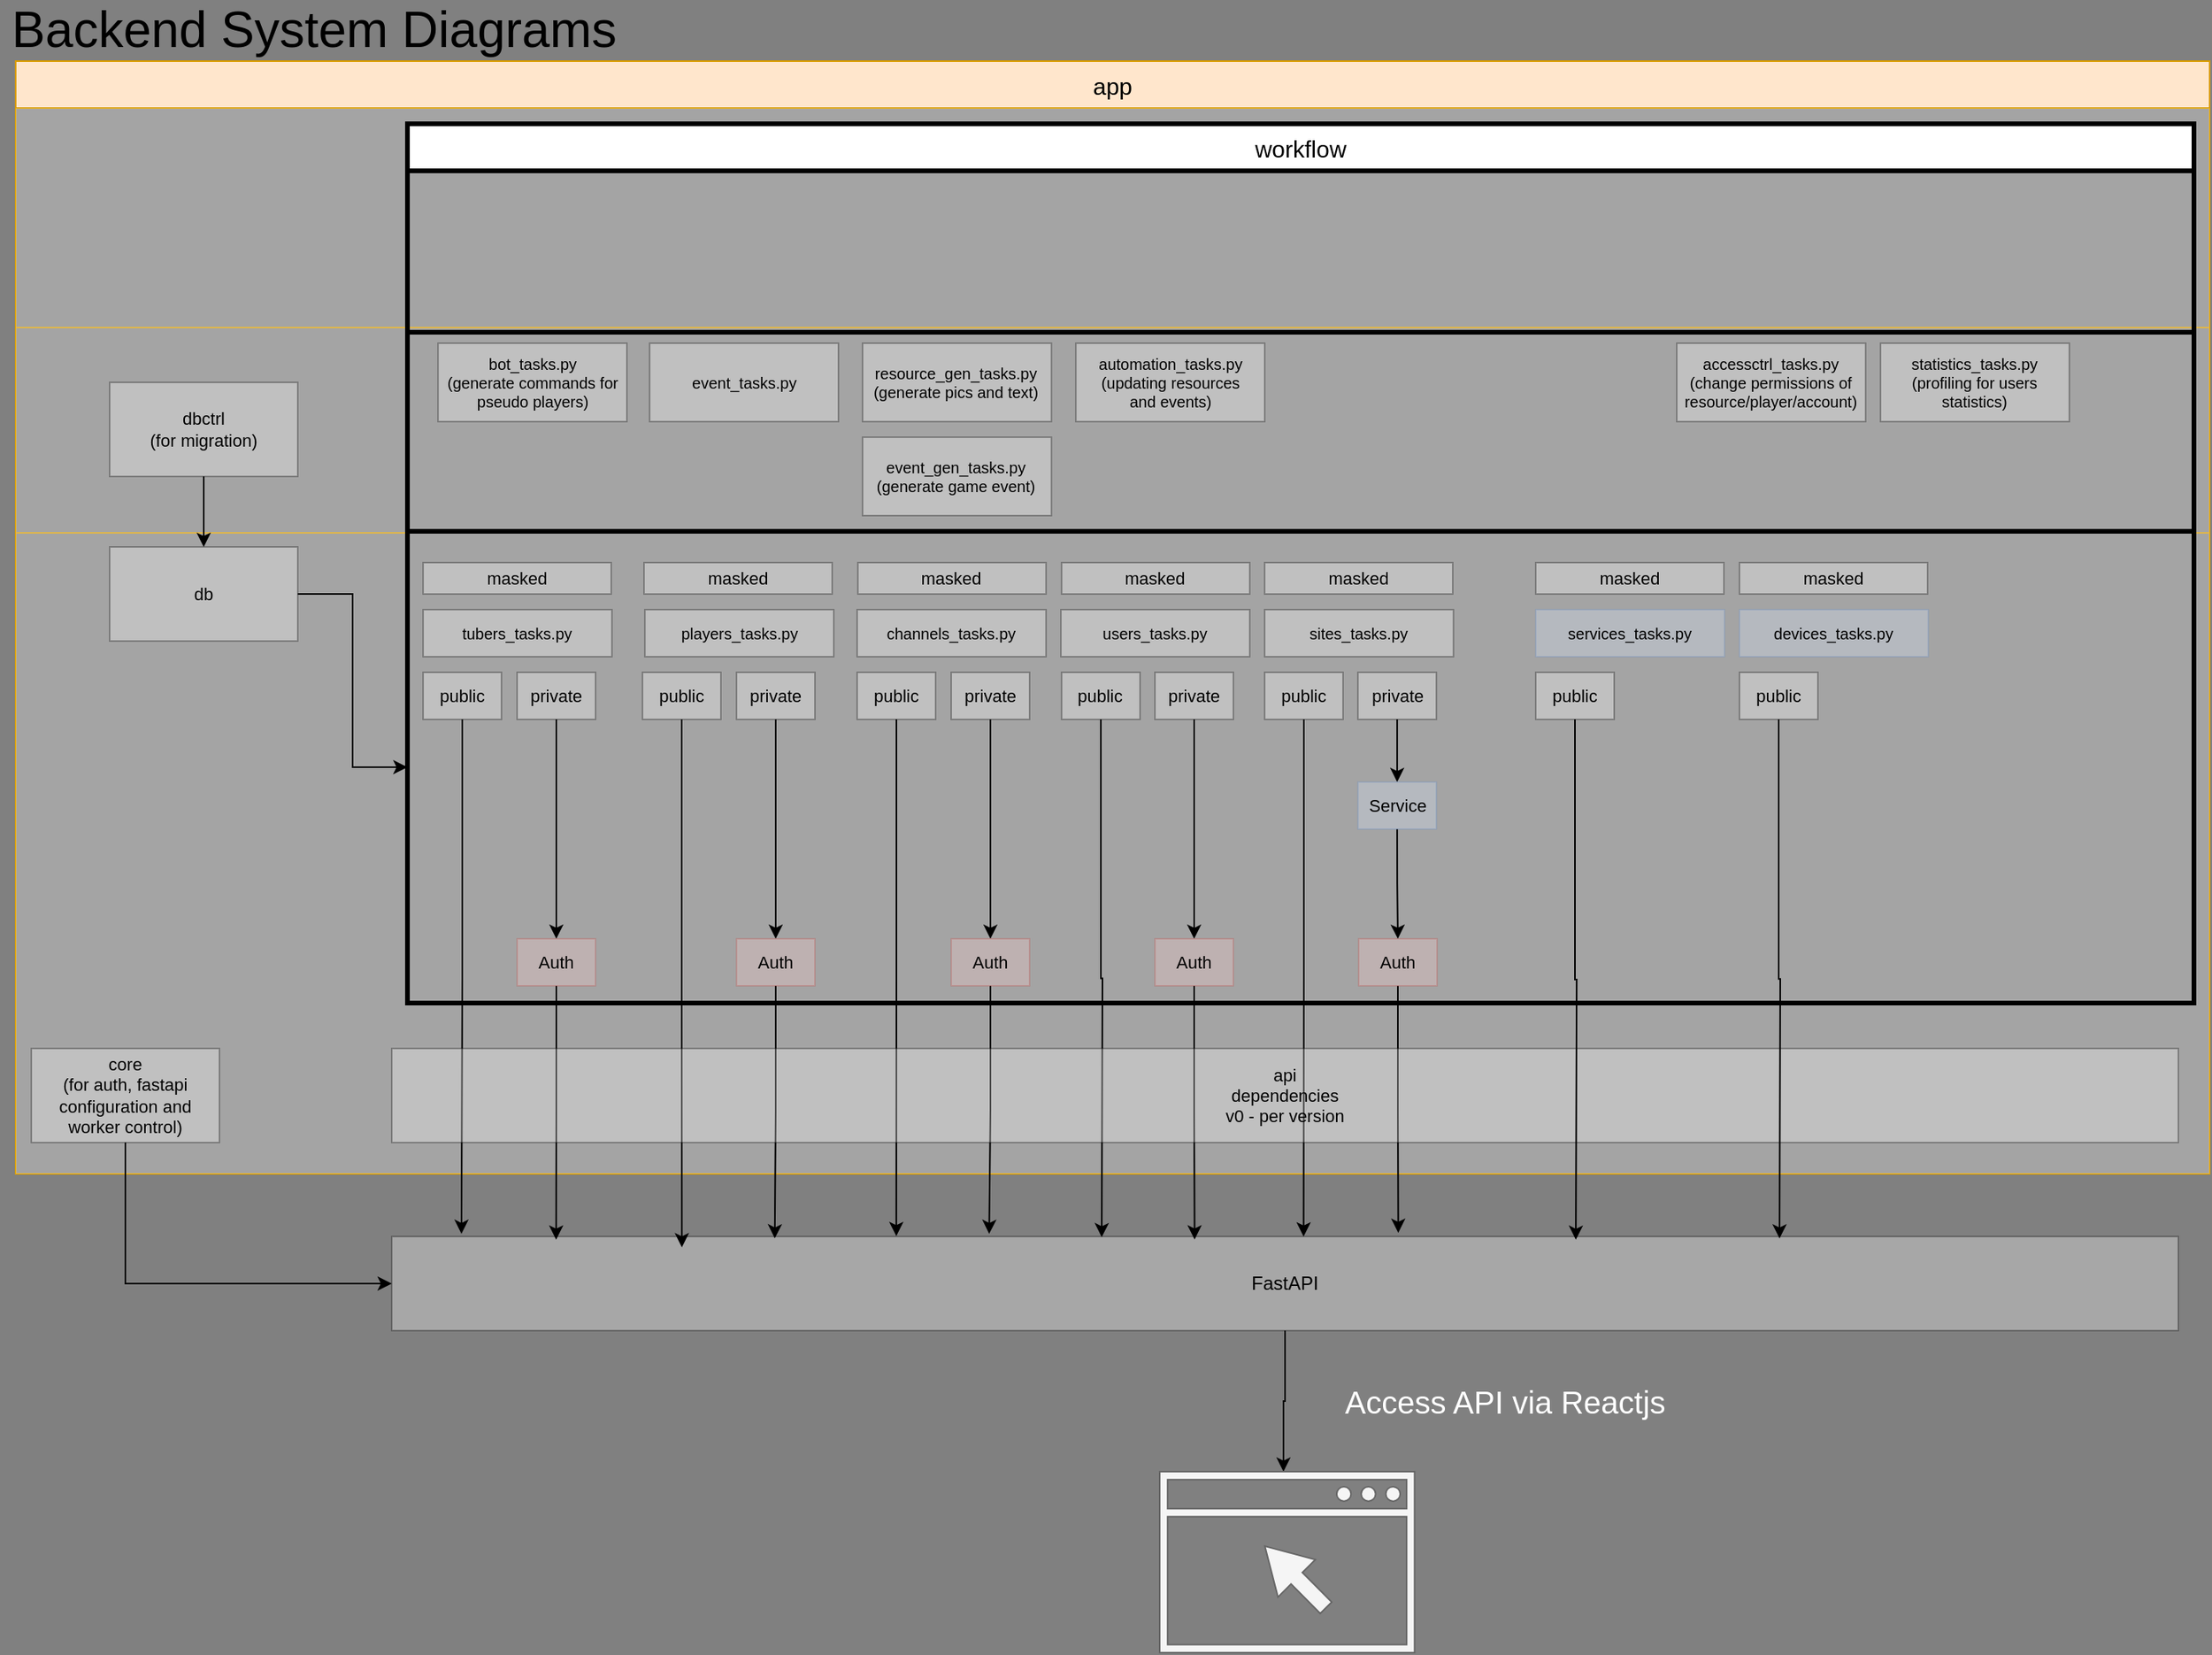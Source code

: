<mxfile version="16.5.3" type="github">
  <diagram id="8mYQ9tFJFdCZUb9-reb6" name="Page-1">
    <mxGraphModel dx="1363" dy="680" grid="1" gridSize="10" guides="1" tooltips="1" connect="1" arrows="1" fold="1" page="1" pageScale="1" pageWidth="827" pageHeight="1169" background="#808080" math="0" shadow="0">
      <root>
        <mxCell id="0" />
        <mxCell id="1" parent="0" />
        <mxCell id="WOKx7JHoCVHnTNnq_0IK-1" value="app" style="shape=table;startSize=30;container=1;collapsible=0;childLayout=tableLayout;fontSize=15;fillColor=#ffe6cc;strokeColor=#d79b00;movable=1;resizable=1;rotatable=1;deletable=1;editable=1;connectable=1;fontColor=#000000;" parent="1" vertex="1">
          <mxGeometry x="10" y="50" width="1400" height="710" as="geometry" />
        </mxCell>
        <mxCell id="WOKx7JHoCVHnTNnq_0IK-2" value="" style="shape=partialRectangle;collapsible=0;dropTarget=0;fillColor=none;top=0;left=0;bottom=0;right=0;points=[[0,0.5],[1,0.5]];portConstraint=eastwest;fontSize=32;opacity=30;" parent="WOKx7JHoCVHnTNnq_0IK-1" vertex="1">
          <mxGeometry y="30" width="1400" height="140" as="geometry" />
        </mxCell>
        <mxCell id="WOKx7JHoCVHnTNnq_0IK-3" value="" style="shape=partialRectangle;html=1;whiteSpace=wrap;connectable=0;overflow=hidden;fillColor=#f5f5f5;top=0;left=0;bottom=0;right=0;pointerEvents=1;fontSize=32;opacity=30;strokeColor=#666666;fontColor=#333333;" parent="WOKx7JHoCVHnTNnq_0IK-2" vertex="1">
          <mxGeometry width="1400" height="140" as="geometry">
            <mxRectangle width="1400" height="140" as="alternateBounds" />
          </mxGeometry>
        </mxCell>
        <mxCell id="WOKx7JHoCVHnTNnq_0IK-4" value="" style="shape=partialRectangle;collapsible=0;dropTarget=0;fillColor=none;top=0;left=0;bottom=0;right=0;points=[[0,0.5],[1,0.5]];portConstraint=eastwest;fontSize=32;opacity=30;" parent="WOKx7JHoCVHnTNnq_0IK-1" vertex="1">
          <mxGeometry y="170" width="1400" height="131" as="geometry" />
        </mxCell>
        <mxCell id="WOKx7JHoCVHnTNnq_0IK-5" value="" style="shape=partialRectangle;html=1;whiteSpace=wrap;connectable=0;overflow=hidden;fillColor=#f5f5f5;top=0;left=0;bottom=0;right=0;pointerEvents=1;fontSize=32;opacity=30;fontColor=#333333;strokeColor=#666666;" parent="WOKx7JHoCVHnTNnq_0IK-4" vertex="1">
          <mxGeometry width="1400" height="131" as="geometry">
            <mxRectangle width="1400" height="131" as="alternateBounds" />
          </mxGeometry>
        </mxCell>
        <mxCell id="WOKx7JHoCVHnTNnq_0IK-6" value="" style="shape=partialRectangle;collapsible=0;dropTarget=0;fillColor=none;top=0;left=0;bottom=0;right=0;points=[[0,0.5],[1,0.5]];portConstraint=eastwest;fontSize=15;opacity=30;" parent="WOKx7JHoCVHnTNnq_0IK-1" vertex="1">
          <mxGeometry y="301" width="1400" height="409" as="geometry" />
        </mxCell>
        <mxCell id="WOKx7JHoCVHnTNnq_0IK-7" value="" style="shape=partialRectangle;html=1;whiteSpace=wrap;connectable=0;overflow=hidden;fillColor=#f5f5f5;top=0;left=0;bottom=0;right=0;pointerEvents=1;fontSize=15;opacity=30;fontColor=#333333;strokeColor=#666666;" parent="WOKx7JHoCVHnTNnq_0IK-6" vertex="1">
          <mxGeometry width="1400" height="409" as="geometry">
            <mxRectangle width="1400" height="409" as="alternateBounds" />
          </mxGeometry>
        </mxCell>
        <mxCell id="ISWFT-Lty1C0rzzajxvx-115" value="workflow" style="shape=table;startSize=30;container=1;collapsible=0;childLayout=tableLayout;fontSize=15;movable=1;resizable=1;rotatable=1;deletable=1;editable=1;connectable=1;strokeWidth=3;" parent="1" vertex="1">
          <mxGeometry x="260" y="90" width="1140" height="561" as="geometry" />
        </mxCell>
        <mxCell id="ISWFT-Lty1C0rzzajxvx-116" value="" style="shape=partialRectangle;collapsible=0;dropTarget=0;fillColor=none;top=0;left=0;bottom=0;right=0;points=[[0,0.5],[1,0.5]];portConstraint=eastwest;fontSize=32;opacity=30;movable=1;resizable=1;rotatable=1;deletable=1;editable=1;connectable=1;" parent="ISWFT-Lty1C0rzzajxvx-115" vertex="1">
          <mxGeometry y="30" width="1140" height="103" as="geometry" />
        </mxCell>
        <mxCell id="ISWFT-Lty1C0rzzajxvx-117" value="" style="shape=partialRectangle;html=1;whiteSpace=wrap;connectable=0;overflow=hidden;fillColor=none;top=0;left=0;bottom=0;right=0;pointerEvents=1;fontSize=32;opacity=30;" parent="ISWFT-Lty1C0rzzajxvx-116" vertex="1">
          <mxGeometry width="1140" height="103" as="geometry">
            <mxRectangle width="1140" height="103" as="alternateBounds" />
          </mxGeometry>
        </mxCell>
        <mxCell id="ISWFT-Lty1C0rzzajxvx-118" value="" style="shape=partialRectangle;collapsible=0;dropTarget=0;fillColor=none;top=0;left=0;bottom=0;right=0;points=[[0,0.5],[1,0.5]];portConstraint=eastwest;fontSize=32;opacity=30;movable=1;resizable=1;rotatable=1;deletable=1;editable=1;connectable=1;" parent="ISWFT-Lty1C0rzzajxvx-115" vertex="1">
          <mxGeometry y="133" width="1140" height="127" as="geometry" />
        </mxCell>
        <mxCell id="ISWFT-Lty1C0rzzajxvx-119" value="" style="shape=partialRectangle;html=1;whiteSpace=wrap;connectable=0;overflow=hidden;fillColor=none;top=0;left=0;bottom=0;right=0;pointerEvents=1;fontSize=32;opacity=30;" parent="ISWFT-Lty1C0rzzajxvx-118" vertex="1">
          <mxGeometry width="1140" height="127" as="geometry">
            <mxRectangle width="1140" height="127" as="alternateBounds" />
          </mxGeometry>
        </mxCell>
        <mxCell id="ISWFT-Lty1C0rzzajxvx-121" value="" style="shape=partialRectangle;collapsible=0;dropTarget=0;fillColor=none;top=0;left=0;bottom=0;right=0;points=[[0,0.5],[1,0.5]];portConstraint=eastwest;fontSize=15;opacity=30;movable=1;resizable=1;rotatable=1;deletable=1;editable=1;connectable=1;" parent="ISWFT-Lty1C0rzzajxvx-115" vertex="1">
          <mxGeometry y="260" width="1140" height="301" as="geometry" />
        </mxCell>
        <mxCell id="ISWFT-Lty1C0rzzajxvx-122" value="" style="shape=partialRectangle;html=1;whiteSpace=wrap;connectable=0;overflow=hidden;fillColor=none;top=0;left=0;bottom=0;right=0;pointerEvents=1;fontSize=15;opacity=30;" parent="ISWFT-Lty1C0rzzajxvx-121" vertex="1">
          <mxGeometry width="1140" height="301" as="geometry">
            <mxRectangle width="1140" height="301" as="alternateBounds" />
          </mxGeometry>
        </mxCell>
        <mxCell id="WOKx7JHoCVHnTNnq_0IK-93" style="edgeStyle=orthogonalEdgeStyle;rounded=0;orthogonalLoop=1;jettySize=auto;html=1;exitX=0.5;exitY=1;exitDx=0;exitDy=0;fontSize=11;" parent="1" source="ISWFT-Lty1C0rzzajxvx-112" target="WOKx7JHoCVHnTNnq_0IK-92" edge="1">
          <mxGeometry relative="1" as="geometry">
            <Array as="points">
              <mxPoint x="820" y="905" />
              <mxPoint x="819" y="905" />
            </Array>
          </mxGeometry>
        </mxCell>
        <mxCell id="ISWFT-Lty1C0rzzajxvx-112" value="FastAPI" style="whiteSpace=wrap;html=1;opacity=30;" parent="1" vertex="1">
          <mxGeometry x="250" y="800" width="1140" height="60" as="geometry" />
        </mxCell>
        <mxCell id="ISWFT-Lty1C0rzzajxvx-113" value="&lt;div style=&quot;font-size: 32px&quot;&gt;&lt;font style=&quot;font-size: 32px&quot;&gt;Backend System Diagrams&lt;/font&gt;&lt;/div&gt;" style="text;html=1;align=center;verticalAlign=middle;resizable=0;points=[];autosize=1;strokeColor=none;fillColor=none;" parent="1" vertex="1">
          <mxGeometry y="20" width="400" height="20" as="geometry" />
        </mxCell>
        <mxCell id="WOKx7JHoCVHnTNnq_0IK-20" style="edgeStyle=orthogonalEdgeStyle;rounded=0;orthogonalLoop=1;jettySize=auto;html=1;exitX=0.5;exitY=1;exitDx=0;exitDy=0;fontSize=11;movable=1;resizable=1;rotatable=1;deletable=1;editable=1;connectable=1;entryX=0.039;entryY=-0.029;entryDx=0;entryDy=0;entryPerimeter=0;" parent="1" source="WOKx7JHoCVHnTNnq_0IK-11" target="ISWFT-Lty1C0rzzajxvx-112" edge="1">
          <mxGeometry relative="1" as="geometry">
            <mxPoint x="295" y="780" as="targetPoint" />
            <Array as="points">
              <mxPoint x="295" y="635" />
            </Array>
          </mxGeometry>
        </mxCell>
        <mxCell id="WOKx7JHoCVHnTNnq_0IK-11" value="public" style="whiteSpace=wrap;html=1;fontSize=11;opacity=30;" parent="1" vertex="1">
          <mxGeometry x="270" y="440" width="50" height="30" as="geometry" />
        </mxCell>
        <mxCell id="ISWFT-Lty1C0rzzajxvx-114" value="tubers_tasks.py" style="whiteSpace=wrap;html=1;opacity=30;fontSize=10;" parent="1" vertex="1">
          <mxGeometry x="270" y="400" width="120.455" height="30" as="geometry" />
        </mxCell>
        <mxCell id="WOKx7JHoCVHnTNnq_0IK-8" value="players_tasks.py" style="whiteSpace=wrap;html=1;opacity=30;fontSize=10;" parent="1" vertex="1">
          <mxGeometry x="411.545" y="400" width="120.455" height="30" as="geometry" />
        </mxCell>
        <mxCell id="WOKx7JHoCVHnTNnq_0IK-9" value="users_tasks.py" style="whiteSpace=wrap;html=1;opacity=30;fontSize=10;" parent="1" vertex="1">
          <mxGeometry x="676.995" y="400" width="120.455" height="30" as="geometry" />
        </mxCell>
        <mxCell id="WOKx7JHoCVHnTNnq_0IK-10" value="&lt;div style=&quot;font-size: 10px&quot;&gt;channels_tasks.py&lt;/div&gt;" style="whiteSpace=wrap;html=1;opacity=30;fontSize=10;" parent="1" vertex="1">
          <mxGeometry x="546.995" y="400" width="120.455" height="30" as="geometry" />
        </mxCell>
        <mxCell id="WOKx7JHoCVHnTNnq_0IK-33" style="edgeStyle=orthogonalEdgeStyle;rounded=0;orthogonalLoop=1;jettySize=auto;html=1;exitX=0.5;exitY=1;exitDx=0;exitDy=0;fontSize=11;" parent="1" source="WOKx7JHoCVHnTNnq_0IK-13" target="WOKx7JHoCVHnTNnq_0IK-28" edge="1">
          <mxGeometry relative="1" as="geometry" />
        </mxCell>
        <mxCell id="WOKx7JHoCVHnTNnq_0IK-13" value="private" style="whiteSpace=wrap;html=1;fontSize=11;opacity=30;" parent="1" vertex="1">
          <mxGeometry x="330" y="440" width="50" height="30" as="geometry" />
        </mxCell>
        <mxCell id="WOKx7JHoCVHnTNnq_0IK-34" style="edgeStyle=orthogonalEdgeStyle;rounded=0;orthogonalLoop=1;jettySize=auto;html=1;exitX=0.5;exitY=1;exitDx=0;exitDy=0;entryX=0.5;entryY=0;entryDx=0;entryDy=0;fontSize=11;" parent="1" source="WOKx7JHoCVHnTNnq_0IK-14" target="WOKx7JHoCVHnTNnq_0IK-29" edge="1">
          <mxGeometry relative="1" as="geometry" />
        </mxCell>
        <mxCell id="WOKx7JHoCVHnTNnq_0IK-14" value="private" style="whiteSpace=wrap;html=1;fontSize=11;opacity=30;" parent="1" vertex="1">
          <mxGeometry x="470" y="440" width="50" height="30" as="geometry" />
        </mxCell>
        <mxCell id="WOKx7JHoCVHnTNnq_0IK-88" style="edgeStyle=orthogonalEdgeStyle;rounded=0;orthogonalLoop=1;jettySize=auto;html=1;exitX=0.5;exitY=1;exitDx=0;exitDy=0;entryX=0.408;entryY=0.114;entryDx=0;entryDy=0;entryPerimeter=0;fontSize=11;" parent="1" source="WOKx7JHoCVHnTNnq_0IK-15" edge="1">
          <mxGeometry relative="1" as="geometry">
            <mxPoint x="435.12" y="806.84" as="targetPoint" />
          </mxGeometry>
        </mxCell>
        <mxCell id="WOKx7JHoCVHnTNnq_0IK-15" value="public" style="whiteSpace=wrap;html=1;fontSize=11;opacity=30;" parent="1" vertex="1">
          <mxGeometry x="410" y="440" width="50" height="30" as="geometry" />
        </mxCell>
        <mxCell id="WOKx7JHoCVHnTNnq_0IK-16" value="masked" style="whiteSpace=wrap;html=1;fontSize=11;opacity=30;" parent="1" vertex="1">
          <mxGeometry x="270" y="370" width="120" height="20" as="geometry" />
        </mxCell>
        <mxCell id="WOKx7JHoCVHnTNnq_0IK-17" value="masked" style="whiteSpace=wrap;html=1;fontSize=11;opacity=30;" parent="1" vertex="1">
          <mxGeometry x="411" y="370" width="120" height="20" as="geometry" />
        </mxCell>
        <mxCell id="WOKx7JHoCVHnTNnq_0IK-18" value="masked" style="whiteSpace=wrap;html=1;fontSize=11;opacity=30;" parent="1" vertex="1">
          <mxGeometry x="677.45" y="370" width="120" height="20" as="geometry" />
        </mxCell>
        <mxCell id="WOKx7JHoCVHnTNnq_0IK-19" value="masked" style="whiteSpace=wrap;html=1;fontSize=11;opacity=30;" parent="1" vertex="1">
          <mxGeometry x="547.45" y="370" width="120" height="20" as="geometry" />
        </mxCell>
        <mxCell id="WOKx7JHoCVHnTNnq_0IK-36" style="edgeStyle=orthogonalEdgeStyle;rounded=0;orthogonalLoop=1;jettySize=auto;html=1;exitX=0.5;exitY=1;exitDx=0;exitDy=0;entryX=0.5;entryY=0;entryDx=0;entryDy=0;fontSize=11;" parent="1" source="WOKx7JHoCVHnTNnq_0IK-22" target="WOKx7JHoCVHnTNnq_0IK-31" edge="1">
          <mxGeometry relative="1" as="geometry" />
        </mxCell>
        <mxCell id="WOKx7JHoCVHnTNnq_0IK-22" value="private" style="whiteSpace=wrap;html=1;fontSize=11;opacity=30;" parent="1" vertex="1">
          <mxGeometry x="737" y="440" width="50" height="30" as="geometry" />
        </mxCell>
        <mxCell id="WOKx7JHoCVHnTNnq_0IK-27" style="edgeStyle=orthogonalEdgeStyle;rounded=0;orthogonalLoop=1;jettySize=auto;html=1;exitX=0.5;exitY=1;exitDx=0;exitDy=0;fontSize=11;movable=1;resizable=1;rotatable=1;deletable=1;editable=1;connectable=1;entryX=0.643;entryY=0.007;entryDx=0;entryDy=0;entryPerimeter=0;" parent="1" source="WOKx7JHoCVHnTNnq_0IK-23" edge="1">
          <mxGeometry relative="1" as="geometry">
            <mxPoint x="703.02" y="800.42" as="targetPoint" />
          </mxGeometry>
        </mxCell>
        <mxCell id="WOKx7JHoCVHnTNnq_0IK-23" value="public" style="whiteSpace=wrap;html=1;fontSize=11;opacity=30;" parent="1" vertex="1">
          <mxGeometry x="677.45" y="440" width="50" height="30" as="geometry" />
        </mxCell>
        <mxCell id="WOKx7JHoCVHnTNnq_0IK-35" style="edgeStyle=orthogonalEdgeStyle;rounded=0;orthogonalLoop=1;jettySize=auto;html=1;exitX=0.5;exitY=1;exitDx=0;exitDy=0;entryX=0.5;entryY=0;entryDx=0;entryDy=0;fontSize=11;" parent="1" source="WOKx7JHoCVHnTNnq_0IK-24" target="WOKx7JHoCVHnTNnq_0IK-30" edge="1">
          <mxGeometry relative="1" as="geometry" />
        </mxCell>
        <mxCell id="WOKx7JHoCVHnTNnq_0IK-24" value="private" style="whiteSpace=wrap;html=1;fontSize=11;opacity=30;" parent="1" vertex="1">
          <mxGeometry x="607" y="440" width="50" height="30" as="geometry" />
        </mxCell>
        <mxCell id="WOKx7JHoCVHnTNnq_0IK-26" style="edgeStyle=orthogonalEdgeStyle;rounded=0;orthogonalLoop=1;jettySize=auto;html=1;exitX=0.5;exitY=1;exitDx=0;exitDy=0;fontSize=11;movable=1;resizable=1;rotatable=1;deletable=1;editable=1;connectable=1;entryX=0.528;entryY=-0.005;entryDx=0;entryDy=0;entryPerimeter=0;" parent="1" source="WOKx7JHoCVHnTNnq_0IK-25" edge="1">
          <mxGeometry relative="1" as="geometry">
            <mxPoint x="571.92" y="799.7" as="targetPoint" />
          </mxGeometry>
        </mxCell>
        <mxCell id="WOKx7JHoCVHnTNnq_0IK-25" value="public" style="whiteSpace=wrap;html=1;fontSize=11;opacity=30;" parent="1" vertex="1">
          <mxGeometry x="547" y="440" width="50" height="30" as="geometry" />
        </mxCell>
        <mxCell id="WOKx7JHoCVHnTNnq_0IK-37" style="edgeStyle=orthogonalEdgeStyle;rounded=0;orthogonalLoop=1;jettySize=auto;html=1;exitX=0.5;exitY=1;exitDx=0;exitDy=0;fontSize=11;movable=1;resizable=1;rotatable=1;deletable=1;editable=1;connectable=1;entryX=0.092;entryY=0.033;entryDx=0;entryDy=0;entryPerimeter=0;" parent="1" source="WOKx7JHoCVHnTNnq_0IK-28" target="ISWFT-Lty1C0rzzajxvx-112" edge="1">
          <mxGeometry relative="1" as="geometry">
            <mxPoint x="355" y="780" as="targetPoint" />
          </mxGeometry>
        </mxCell>
        <mxCell id="WOKx7JHoCVHnTNnq_0IK-28" value="Auth" style="whiteSpace=wrap;html=1;fontSize=11;opacity=30;fillColor=#f8cecc;strokeColor=#b85450;" parent="1" vertex="1">
          <mxGeometry x="330" y="610" width="50" height="30" as="geometry" />
        </mxCell>
        <mxCell id="WOKx7JHoCVHnTNnq_0IK-38" style="edgeStyle=orthogonalEdgeStyle;rounded=0;orthogonalLoop=1;jettySize=auto;html=1;exitX=0.5;exitY=1;exitDx=0;exitDy=0;fontSize=11;movable=1;resizable=1;rotatable=1;deletable=1;editable=1;connectable=1;entryX=0.46;entryY=0.019;entryDx=0;entryDy=0;entryPerimeter=0;" parent="1" source="WOKx7JHoCVHnTNnq_0IK-29" edge="1">
          <mxGeometry relative="1" as="geometry">
            <mxPoint x="494.4" y="801.14" as="targetPoint" />
          </mxGeometry>
        </mxCell>
        <mxCell id="WOKx7JHoCVHnTNnq_0IK-29" value="Auth" style="whiteSpace=wrap;html=1;fontSize=11;opacity=30;fillColor=#f8cecc;strokeColor=#b85450;" parent="1" vertex="1">
          <mxGeometry x="470" y="610" width="50" height="30" as="geometry" />
        </mxCell>
        <mxCell id="WOKx7JHoCVHnTNnq_0IK-39" style="edgeStyle=orthogonalEdgeStyle;rounded=0;orthogonalLoop=1;jettySize=auto;html=1;exitX=0.5;exitY=1;exitDx=0;exitDy=0;fontSize=11;movable=1;resizable=1;rotatable=1;deletable=1;editable=1;connectable=1;entryX=0.58;entryY=-0.029;entryDx=0;entryDy=0;entryPerimeter=0;" parent="1" source="WOKx7JHoCVHnTNnq_0IK-30" edge="1">
          <mxGeometry relative="1" as="geometry">
            <mxPoint x="631.2" y="798.26" as="targetPoint" />
          </mxGeometry>
        </mxCell>
        <mxCell id="WOKx7JHoCVHnTNnq_0IK-30" value="Auth" style="whiteSpace=wrap;html=1;fontSize=11;opacity=30;fillColor=#f8cecc;strokeColor=#b85450;" parent="1" vertex="1">
          <mxGeometry x="607" y="610" width="50" height="30" as="geometry" />
        </mxCell>
        <mxCell id="WOKx7JHoCVHnTNnq_0IK-40" style="edgeStyle=orthogonalEdgeStyle;rounded=0;orthogonalLoop=1;jettySize=auto;html=1;exitX=0.5;exitY=1;exitDx=0;exitDy=0;fontSize=11;movable=1;resizable=1;rotatable=1;deletable=1;editable=1;connectable=1;entryX=0.695;entryY=0.031;entryDx=0;entryDy=0;entryPerimeter=0;" parent="1" source="WOKx7JHoCVHnTNnq_0IK-31" edge="1">
          <mxGeometry relative="1" as="geometry">
            <mxPoint x="762.3" y="801.86" as="targetPoint" />
          </mxGeometry>
        </mxCell>
        <mxCell id="WOKx7JHoCVHnTNnq_0IK-31" value="Auth" style="whiteSpace=wrap;html=1;fontSize=11;opacity=30;fillColor=#f8cecc;strokeColor=#b85450;" parent="1" vertex="1">
          <mxGeometry x="737" y="610" width="50" height="30" as="geometry" />
        </mxCell>
        <mxCell id="WOKx7JHoCVHnTNnq_0IK-41" value="sites_tasks.py" style="whiteSpace=wrap;html=1;opacity=30;fontSize=10;" parent="1" vertex="1">
          <mxGeometry x="807" y="400" width="120.455" height="30" as="geometry" />
        </mxCell>
        <mxCell id="WOKx7JHoCVHnTNnq_0IK-50" value="masked" style="whiteSpace=wrap;html=1;fontSize=11;opacity=30;" parent="1" vertex="1">
          <mxGeometry x="807" y="370" width="120" height="20" as="geometry" />
        </mxCell>
        <mxCell id="WOKx7JHoCVHnTNnq_0IK-90" style="edgeStyle=orthogonalEdgeStyle;rounded=0;orthogonalLoop=1;jettySize=auto;html=1;exitX=0.5;exitY=1;exitDx=0;exitDy=0;entryX=0.756;entryY=0;entryDx=0;entryDy=0;entryPerimeter=0;fontSize=11;" parent="1" source="WOKx7JHoCVHnTNnq_0IK-52" edge="1">
          <mxGeometry relative="1" as="geometry">
            <mxPoint x="831.84" y="800" as="targetPoint" />
          </mxGeometry>
        </mxCell>
        <mxCell id="WOKx7JHoCVHnTNnq_0IK-52" value="public" style="whiteSpace=wrap;html=1;fontSize=11;opacity=30;" parent="1" vertex="1">
          <mxGeometry x="807" y="440" width="50" height="30" as="geometry" />
        </mxCell>
        <mxCell id="WOKx7JHoCVHnTNnq_0IK-54" style="edgeStyle=orthogonalEdgeStyle;rounded=0;orthogonalLoop=1;jettySize=auto;html=1;exitX=0.5;exitY=1;exitDx=0;exitDy=0;fontSize=11;movable=1;resizable=1;rotatable=1;deletable=1;editable=1;connectable=1;entryX=0.809;entryY=-0.04;entryDx=0;entryDy=0;entryPerimeter=0;" parent="1" source="WOKx7JHoCVHnTNnq_0IK-67" edge="1">
          <mxGeometry relative="1" as="geometry">
            <mxPoint x="892.26" y="797.6" as="targetPoint" />
          </mxGeometry>
        </mxCell>
        <mxCell id="WOKx7JHoCVHnTNnq_0IK-69" style="edgeStyle=orthogonalEdgeStyle;rounded=0;orthogonalLoop=1;jettySize=auto;html=1;exitX=0.5;exitY=1;exitDx=0;exitDy=0;entryX=0.5;entryY=0;entryDx=0;entryDy=0;fontSize=11;" parent="1" source="WOKx7JHoCVHnTNnq_0IK-53" target="WOKx7JHoCVHnTNnq_0IK-68" edge="1">
          <mxGeometry relative="1" as="geometry" />
        </mxCell>
        <mxCell id="WOKx7JHoCVHnTNnq_0IK-53" value="private" style="whiteSpace=wrap;html=1;fontSize=11;opacity=30;" parent="1" vertex="1">
          <mxGeometry x="866.55" y="440" width="50" height="30" as="geometry" />
        </mxCell>
        <mxCell id="WOKx7JHoCVHnTNnq_0IK-65" style="edgeStyle=orthogonalEdgeStyle;rounded=0;orthogonalLoop=1;jettySize=auto;html=1;exitX=1;exitY=0.5;exitDx=0;exitDy=0;entryX=0;entryY=0.5;entryDx=0;entryDy=0;fontSize=11;" parent="1" source="WOKx7JHoCVHnTNnq_0IK-55" target="ISWFT-Lty1C0rzzajxvx-121" edge="1">
          <mxGeometry relative="1" as="geometry" />
        </mxCell>
        <mxCell id="WOKx7JHoCVHnTNnq_0IK-55" value="db" style="whiteSpace=wrap;html=1;fontSize=11;opacity=30;" parent="1" vertex="1">
          <mxGeometry x="70" y="360" width="120" height="60" as="geometry" />
        </mxCell>
        <mxCell id="WOKx7JHoCVHnTNnq_0IK-57" style="edgeStyle=orthogonalEdgeStyle;rounded=0;orthogonalLoop=1;jettySize=auto;html=1;exitX=0.5;exitY=1;exitDx=0;exitDy=0;entryX=0.5;entryY=0;entryDx=0;entryDy=0;fontSize=11;" parent="1" source="WOKx7JHoCVHnTNnq_0IK-56" target="WOKx7JHoCVHnTNnq_0IK-55" edge="1">
          <mxGeometry relative="1" as="geometry" />
        </mxCell>
        <mxCell id="WOKx7JHoCVHnTNnq_0IK-56" value="&lt;div&gt;dbctrl&lt;/div&gt;&lt;div&gt;(for migration)&lt;br&gt;&lt;/div&gt;" style="whiteSpace=wrap;html=1;fontSize=11;opacity=30;" parent="1" vertex="1">
          <mxGeometry x="70" y="255" width="120" height="60" as="geometry" />
        </mxCell>
        <mxCell id="WOKx7JHoCVHnTNnq_0IK-58" value="&lt;div&gt;api&lt;/div&gt;&lt;div&gt;dependencies&lt;/div&gt;&lt;div&gt;v0 - per version&lt;/div&gt;" style="whiteSpace=wrap;html=1;fontSize=11;opacity=30;" parent="1" vertex="1">
          <mxGeometry x="250" y="680" width="1140" height="60" as="geometry" />
        </mxCell>
        <mxCell id="WOKx7JHoCVHnTNnq_0IK-66" style="edgeStyle=orthogonalEdgeStyle;rounded=0;orthogonalLoop=1;jettySize=auto;html=1;exitX=0.5;exitY=1;exitDx=0;exitDy=0;entryX=0;entryY=0.5;entryDx=0;entryDy=0;fontSize=11;" parent="1" source="WOKx7JHoCVHnTNnq_0IK-59" target="ISWFT-Lty1C0rzzajxvx-112" edge="1">
          <mxGeometry relative="1" as="geometry" />
        </mxCell>
        <mxCell id="WOKx7JHoCVHnTNnq_0IK-59" value="&lt;div&gt;core&lt;/div&gt;&lt;div&gt;(for auth, fastapi configuration and worker control)&lt;br&gt;&lt;/div&gt;" style="whiteSpace=wrap;html=1;fontSize=11;opacity=30;" parent="1" vertex="1">
          <mxGeometry x="20" y="680" width="120" height="60" as="geometry" />
        </mxCell>
        <mxCell id="WOKx7JHoCVHnTNnq_0IK-67" value="Auth" style="whiteSpace=wrap;html=1;fontSize=11;opacity=30;fillColor=#f8cecc;strokeColor=#b85450;" parent="1" vertex="1">
          <mxGeometry x="867" y="610" width="50" height="30" as="geometry" />
        </mxCell>
        <mxCell id="WOKx7JHoCVHnTNnq_0IK-70" style="edgeStyle=orthogonalEdgeStyle;rounded=0;orthogonalLoop=1;jettySize=auto;html=1;exitX=0.5;exitY=1;exitDx=0;exitDy=0;entryX=0.5;entryY=0;entryDx=0;entryDy=0;fontSize=11;" parent="1" source="WOKx7JHoCVHnTNnq_0IK-68" target="WOKx7JHoCVHnTNnq_0IK-67" edge="1">
          <mxGeometry relative="1" as="geometry" />
        </mxCell>
        <mxCell id="WOKx7JHoCVHnTNnq_0IK-68" value="Service" style="whiteSpace=wrap;html=1;fontSize=11;opacity=30;fillColor=#dae8fc;strokeColor=#6c8ebf;" parent="1" vertex="1">
          <mxGeometry x="866.55" y="510" width="50" height="30" as="geometry" />
        </mxCell>
        <mxCell id="WOKx7JHoCVHnTNnq_0IK-71" value="masked" style="whiteSpace=wrap;html=1;fontSize=11;opacity=30;" parent="1" vertex="1">
          <mxGeometry x="980" y="370" width="120" height="20" as="geometry" />
        </mxCell>
        <mxCell id="WOKx7JHoCVHnTNnq_0IK-72" value="services_tasks.py" style="whiteSpace=wrap;html=1;opacity=30;fontSize=10;fillColor=#dae8fc;strokeColor=#6c8ebf;" parent="1" vertex="1">
          <mxGeometry x="980" y="400" width="120.455" height="30" as="geometry" />
        </mxCell>
        <mxCell id="WOKx7JHoCVHnTNnq_0IK-87" style="edgeStyle=orthogonalEdgeStyle;rounded=0;orthogonalLoop=1;jettySize=auto;html=1;exitX=0.5;exitY=1;exitDx=0;exitDy=0;entryX=0.154;entryY=0.034;entryDx=0;entryDy=0;entryPerimeter=0;fontSize=11;" parent="1" source="WOKx7JHoCVHnTNnq_0IK-73" edge="1">
          <mxGeometry relative="1" as="geometry">
            <mxPoint x="1005.56" y="802.04" as="targetPoint" />
          </mxGeometry>
        </mxCell>
        <mxCell id="WOKx7JHoCVHnTNnq_0IK-73" value="public" style="whiteSpace=wrap;html=1;fontSize=11;opacity=30;" parent="1" vertex="1">
          <mxGeometry x="980" y="440" width="50" height="30" as="geometry" />
        </mxCell>
        <mxCell id="WOKx7JHoCVHnTNnq_0IK-76" value="masked" style="whiteSpace=wrap;html=1;fontSize=11;opacity=30;" parent="1" vertex="1">
          <mxGeometry x="1110" y="370" width="120" height="20" as="geometry" />
        </mxCell>
        <mxCell id="WOKx7JHoCVHnTNnq_0IK-77" value="devices_tasks.py" style="whiteSpace=wrap;html=1;opacity=30;fontSize=10;fillColor=#dae8fc;strokeColor=#6c8ebf;" parent="1" vertex="1">
          <mxGeometry x="1110" y="400" width="120.455" height="30" as="geometry" />
        </mxCell>
        <mxCell id="WOKx7JHoCVHnTNnq_0IK-79" style="edgeStyle=orthogonalEdgeStyle;rounded=0;orthogonalLoop=1;jettySize=auto;html=1;exitX=0.5;exitY=1;exitDx=0;exitDy=0;fontSize=11;entryX=0.268;entryY=0.02;entryDx=0;entryDy=0;entryPerimeter=0;" parent="1" source="WOKx7JHoCVHnTNnq_0IK-78" edge="1">
          <mxGeometry relative="1" as="geometry">
            <mxPoint x="1135.52" y="801.2" as="targetPoint" />
          </mxGeometry>
        </mxCell>
        <mxCell id="WOKx7JHoCVHnTNnq_0IK-78" value="public" style="whiteSpace=wrap;html=1;fontSize=11;opacity=30;" parent="1" vertex="1">
          <mxGeometry x="1110" y="440" width="50" height="30" as="geometry" />
        </mxCell>
        <mxCell id="WOKx7JHoCVHnTNnq_0IK-42" value="event_tasks.py" style="whiteSpace=wrap;html=1;opacity=30;fontSize=10;" parent="1" vertex="1">
          <mxGeometry x="414.55" y="230" width="120.454" height="50" as="geometry" />
        </mxCell>
        <mxCell id="WOKx7JHoCVHnTNnq_0IK-43" value="&lt;div style=&quot;font-size: 10px&quot;&gt;resource_gen_tasks.py&lt;/div&gt;&lt;div style=&quot;font-size: 10px&quot;&gt;(generate pics and text)&lt;br&gt;&lt;/div&gt;" style="whiteSpace=wrap;html=1;opacity=30;fontSize=10;" parent="1" vertex="1">
          <mxGeometry x="550.449" y="230" width="120.454" height="50" as="geometry" />
        </mxCell>
        <mxCell id="WOKx7JHoCVHnTNnq_0IK-80" value="&lt;div style=&quot;font-size: 10px&quot;&gt;statistics_tasks.py&lt;/div&gt;&lt;div style=&quot;font-size: 10px&quot;&gt;(profiling for users statistics)&lt;br&gt;&lt;/div&gt;" style="whiteSpace=wrap;html=1;opacity=30;fontSize=10;" parent="1" vertex="1">
          <mxGeometry x="1199.998" y="230" width="120.454" height="50" as="geometry" />
        </mxCell>
        <mxCell id="WOKx7JHoCVHnTNnq_0IK-81" value="&lt;div style=&quot;font-size: 10px&quot;&gt;automation_tasks.py&lt;/div&gt;&lt;div style=&quot;font-size: 10px&quot;&gt;(updating resources&lt;br&gt;and events)&lt;br&gt;&lt;/div&gt;" style="whiteSpace=wrap;html=1;opacity=30;fontSize=10;" parent="1" vertex="1">
          <mxGeometry x="686.548" y="230" width="120.454" height="50" as="geometry" />
        </mxCell>
        <mxCell id="WOKx7JHoCVHnTNnq_0IK-82" value="&lt;div style=&quot;font-size: 10px&quot;&gt;bot_tasks.py&lt;/div&gt;&lt;div style=&quot;font-size: 10px&quot;&gt;(generate commands for&lt;br&gt;pseudo players)&lt;br&gt;&lt;/div&gt;" style="whiteSpace=wrap;html=1;opacity=30;fontSize=10;" parent="1" vertex="1">
          <mxGeometry x="279.547" y="230" width="120.454" height="50" as="geometry" />
        </mxCell>
        <mxCell id="WOKx7JHoCVHnTNnq_0IK-83" value="&lt;div style=&quot;font-size: 10px&quot;&gt;accessctrl_tasks.py&lt;/div&gt;&lt;div style=&quot;font-size: 10px&quot;&gt;(change permissions of&lt;br&gt;resource/player/account)&lt;br&gt;&lt;/div&gt;" style="whiteSpace=wrap;html=1;opacity=30;fontSize=10;" parent="1" vertex="1">
          <mxGeometry x="1069.996" y="230" width="120.454" height="50" as="geometry" />
        </mxCell>
        <mxCell id="WOKx7JHoCVHnTNnq_0IK-85" value="&lt;div style=&quot;font-size: 10px&quot;&gt;event_gen_tasks.py&lt;/div&gt;&lt;div style=&quot;font-size: 10px&quot;&gt;(generate game event)&lt;br&gt;&lt;/div&gt;" style="whiteSpace=wrap;html=1;opacity=30;fontSize=10;" parent="1" vertex="1">
          <mxGeometry x="550.449" y="290" width="120.454" height="50" as="geometry" />
        </mxCell>
        <mxCell id="WOKx7JHoCVHnTNnq_0IK-92" value="" style="sketch=0;pointerEvents=1;shadow=0;dashed=0;html=1;strokeColor=#666666;fillColor=#f5f5f5;aspect=fixed;labelPosition=center;verticalLabelPosition=bottom;verticalAlign=top;align=center;outlineConnect=0;shape=mxgraph.vvd.web_browser;fontSize=11;fontColor=#333333;" parent="1" vertex="1">
          <mxGeometry x="740" y="950" width="162.68" height="115.5" as="geometry" />
        </mxCell>
        <mxCell id="WOKx7JHoCVHnTNnq_0IK-94" value="Access API via Reactjs" style="text;html=1;align=center;verticalAlign=middle;resizable=0;points=[];autosize=1;strokeColor=none;fillColor=none;fontSize=20;fontColor=#FFFFFF;" parent="1" vertex="1">
          <mxGeometry x="850" y="890" width="220" height="30" as="geometry" />
        </mxCell>
      </root>
    </mxGraphModel>
  </diagram>
</mxfile>

